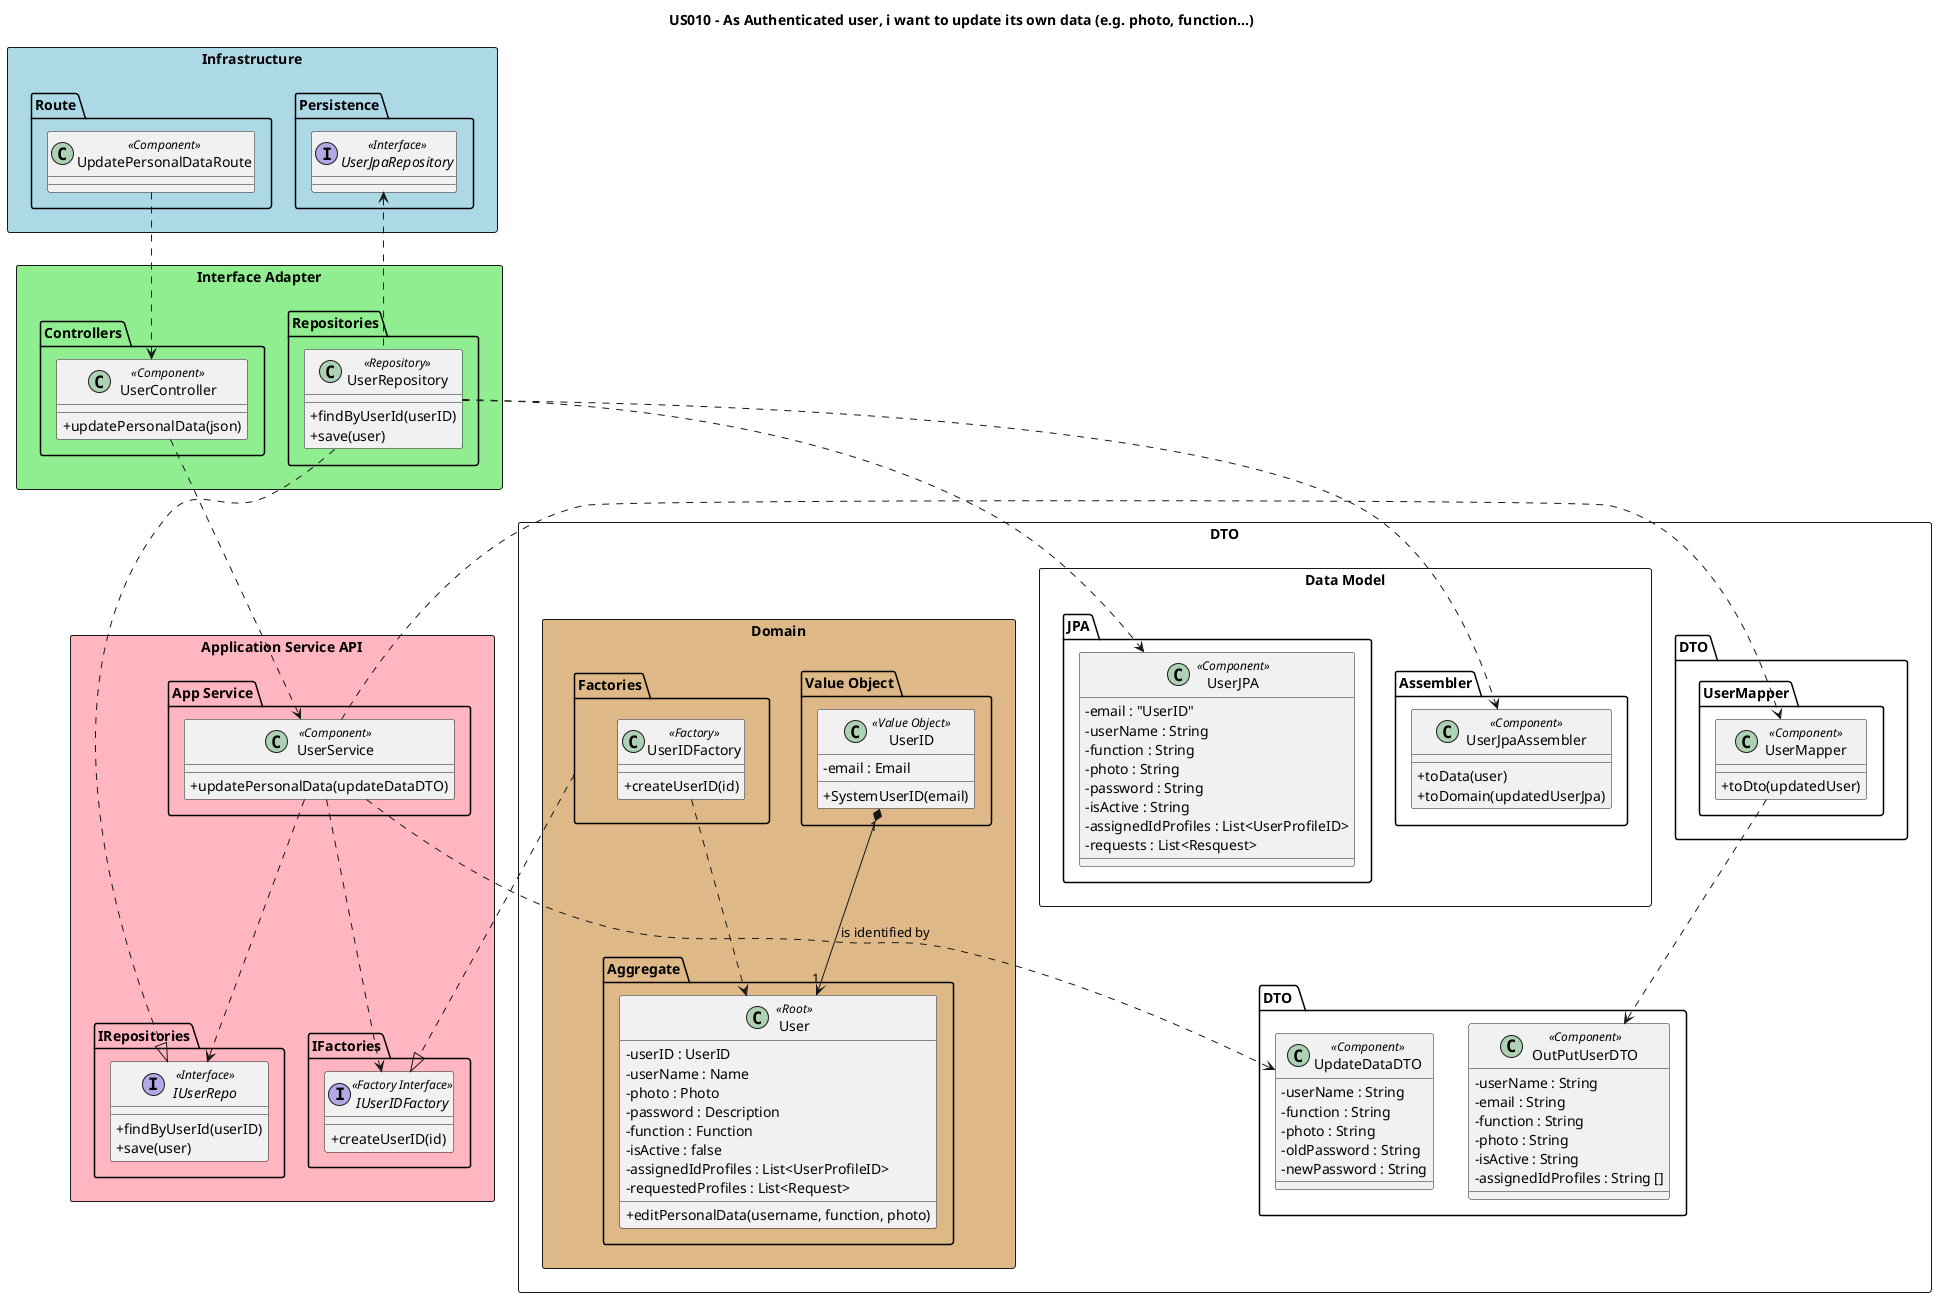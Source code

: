 @startuml
'https://plantuml.com/class-diagram

'hide circle
skinparam classAttributeIconSize 0

title US010 - As Authenticated user, i want to update its own data (e.g. photo, function...)

skinparam classAttributeIconSize 0

package "Infrastructure" <<Rectangle>> #lightblue  {
package "Route"{
class "UpdatePersonalDataRoute" as route << Component >>
}
package "Persistence"{
interface "UserJpaRepository" as iUserRepositoryJPA << Interface >>
}
}


package "Interface Adapter" <<Rectangle>> #lightgreen {
package "Controllers" <<Folder>>{
class "UserController" as controller << Component >> {
+updatePersonalData(json)
}
}
package "Repositories" {
class "UserRepository" as repository << Repository >> {
+ findByUserId(userID)
+ save(user)
}
}
}
package "Application Service API" <<Rectangle>> #lightpink{
package "App Service" <<Folder>>{
class "UserService" as service << Component >> {
+updatePersonalData(updateDataDTO)
}
}
package "IRepositories" <<Folder>>{
interface "IUserRepo" as interfaceSystemUserRepo << Interface >>{
+ findByUserId(userID)
+ save(user)
}
}
package IFactories {
 interface "IUserIDFactory" as IUSerFactory <<Factory Interface>> {
   +createUserID(id)
    }
 }
}
package "DTO" <<Rectangle>> {
package "DTO " <<Folder>>{
class "UpdateDataDTO" as dto << Component >> {
- userName : String
- function : String
- photo : String
- oldPassword : String
- newPassword : String
}
class "OutPutUserDTO" as outputUserDTO << Component >> {
- userName : String
- email : String
- function : String
- photo : String
- isActive : String
- assignedIdProfiles : String []
}
}
package "DTO" <<Folder>> {
package "UserMapper" <<Folder>>{
class "UserMapper" as mapper << Component >> {
+ toDto(updatedUser)
}
}
}

package "Data Model" <<Rectangle>>{
package "Assembler" as generalAssember {
    class "UserJpaAssembler" as assembler <<Component>>{
    +toData(user)
    +toDomain(updatedUserJpa)
    }
    }
package "JPA" as generalJPA {
    class "UserJPA" as jpa << Component >> {
    - email : "UserID"
    - userName : String
    - function : String
    - photo : String
    - password : String
    - isActive : String
    - assignedIdProfiles : List<UserProfileID>
    - requests : List<Resquest>
    }
    }
}



package "Domain" <<Rectangle>> #burlywood{
package "Aggregate" <<Folder>>{
class "User" as systemuser << Root >> {
- userID : UserID
- userName : Name
- photo : Photo
- password : Description
- function : Function
- isActive : false
- assignedIdProfiles : List<UserProfileID>
- requestedProfiles : List<Request>
+ editPersonalData(username, function, photo)
}
}
 package "Factories" as factory <<Folder>>{
    class "UserIDFactory" as SUFact << Factory >> {
    +createUserID(id)
    }
    }
   package "Value Object" as valueObject <<Folder>>{
       class "UserID" as SUID << Value Object >> {
       -email : Email
       +SystemUserID(email)
       }
}
repository..up>iUserRepositoryJPA
route ..> controller
controller ..> service
service ..> dto
service ..> interfaceSystemUserRepo
repository ..|> interfaceSystemUserRepo
service ..> IUSerFactory
service ..> mapper
mapper ..> outputUserDTO

repository ..> jpa
repository ..> assembler
factory ..|>IUSerFactory
SUID "1"*-->"1" systemuser : is identified by
SUFact..>systemuser

@enduml